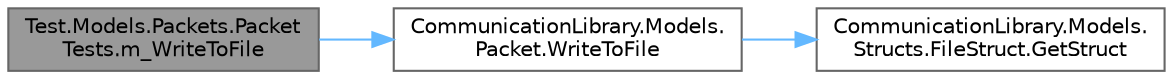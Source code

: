digraph "Test.Models.Packets.PacketTests.m_WriteToFile"
{
 // LATEX_PDF_SIZE
  bgcolor="transparent";
  edge [fontname=Helvetica,fontsize=10,labelfontname=Helvetica,labelfontsize=10];
  node [fontname=Helvetica,fontsize=10,shape=box,height=0.2,width=0.4];
  rankdir="LR";
  Node1 [label="Test.Models.Packets.Packet\lTests.m_WriteToFile",height=0.2,width=0.4,color="gray40", fillcolor="grey60", style="filled", fontcolor="black",tooltip=" "];
  Node1 -> Node2 [color="steelblue1",style="solid"];
  Node2 [label="CommunicationLibrary.Models.\lPacket.WriteToFile",height=0.2,width=0.4,color="grey40", fillcolor="white", style="filled",URL="$class_communication_library_1_1_models_1_1_packet.html#aed5b816fa63b0e8dd0d3fa953cf4d584",tooltip="Writes the packet bytes to a file in the specified directory and returns the full file path."];
  Node2 -> Node3 [color="steelblue1",style="solid"];
  Node3 [label="CommunicationLibrary.Models.\lStructs.FileStruct.GetStruct",height=0.2,width=0.4,color="grey40", fillcolor="white", style="filled",URL="$struct_communication_library_1_1_models_1_1_structs_1_1_file_struct.html#ad43218ed24c6b0752d61c3f0c626becf",tooltip=" "];
}
